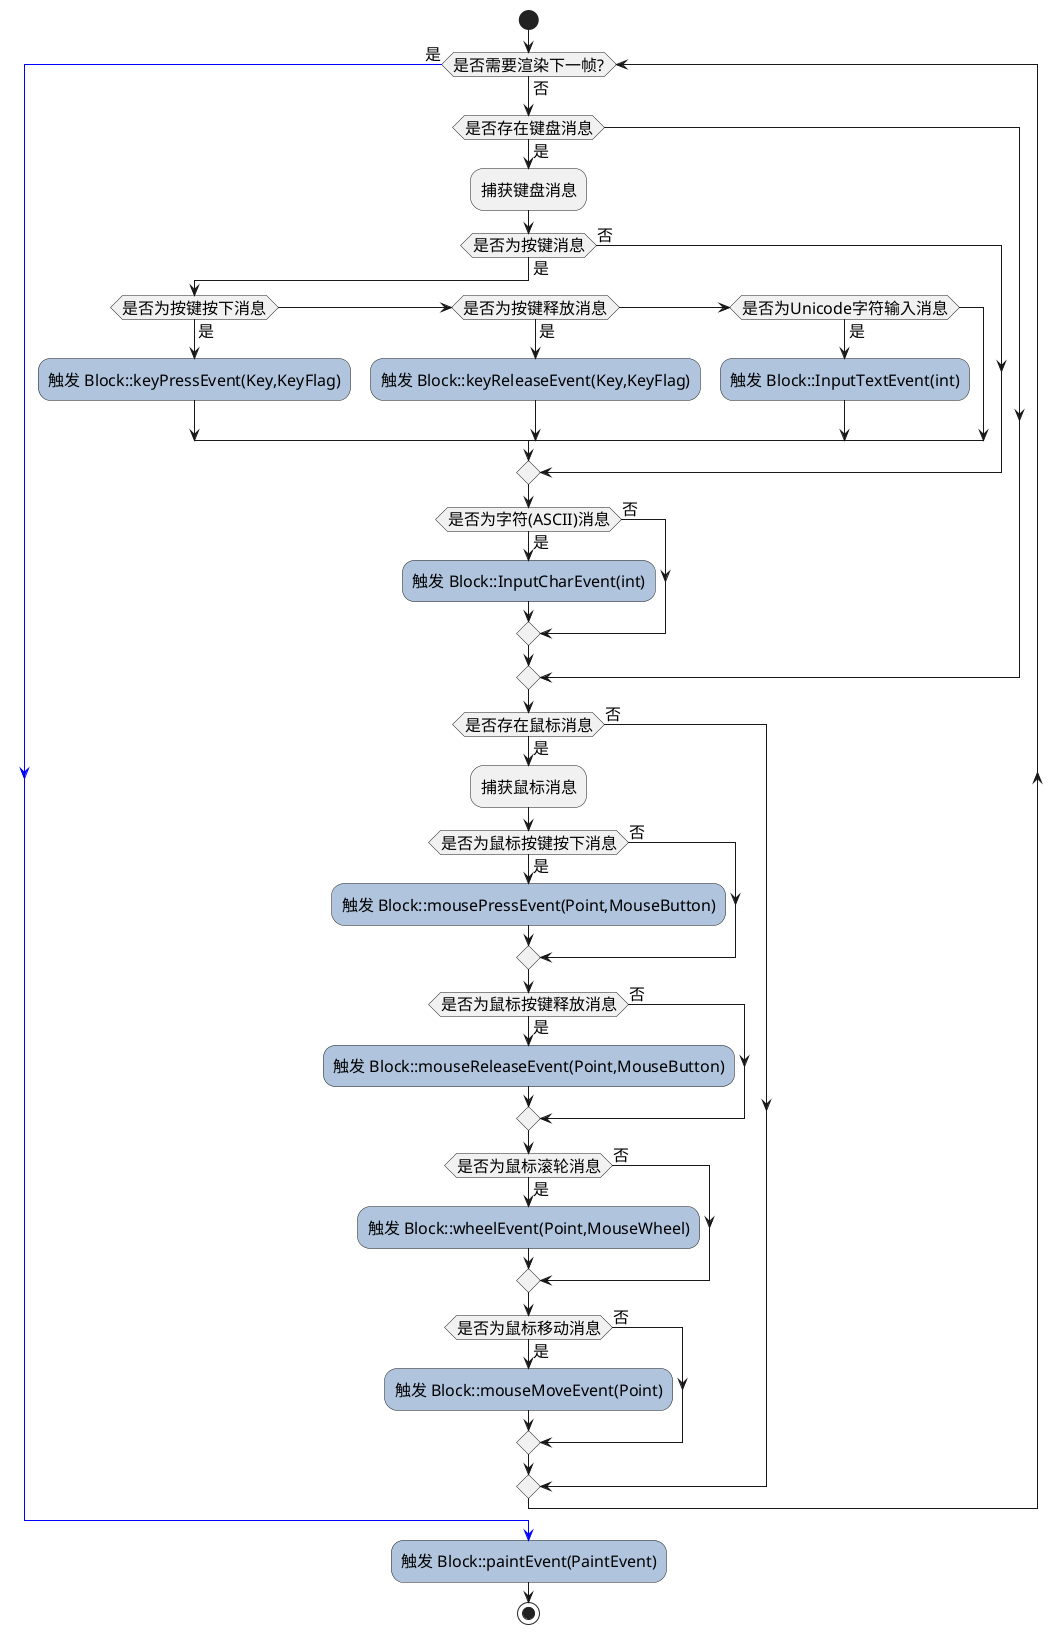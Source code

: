 @startuml 事件循环在一帧内的处理流程

skinparam defaultFontName "思源黑体"
skinparam DefaultFontSize 16

start

while (是否需要渲染下一帧?) is (否)
    if(是否存在键盘消息)then(是)
        :捕获键盘消息;
        if(是否为按键消息)then(是)
            if(是否为按键按下消息)then(是)
                #LightSteelBlue:触发 Block::keyPressEvent(Key,KeyFlag);
            else if(是否为按键释放消息)then(是)
                #LightSteelBlue:触发 Block::keyReleaseEvent(Key,KeyFlag);
            else if(是否为Unicode字符输入消息)then(是)
                #LightSteelBlue:触发 Block::InputTextEvent(int);
            endif
        else (否)
        endif
        if(是否为字符(ASCII)消息)then(是)
            #LightSteelBlue:触发 Block::InputCharEvent(int);
        else (否)
        endif
    endif
    if(是否存在鼠标消息)then(是)
        :捕获鼠标消息;
        if(是否为鼠标按键按下消息)then(是)
            #LightSteelBlue:触发 Block::mousePressEvent(Point,MouseButton);
        else (否)
        endif
        if(是否为鼠标按键释放消息)then(是)
            #LightSteelBlue:触发 Block::mouseReleaseEvent(Point,MouseButton);
        else (否)
        endif
        if(是否为鼠标滚轮消息)then(是)
            #LightSteelBlue:触发 Block::wheelEvent(Point,MouseWheel);
        else (否)
        endif
        if(是否为鼠标移动消息)then(是)
            #LightSteelBlue:触发 Block::mouseMoveEvent(Point);
        else (否)
        endif
    else (否)
    endif
endwhile (是)
-[#Blue]->
#LightSteelBlue:触发 Block::paintEvent(PaintEvent);
stop

@enduml